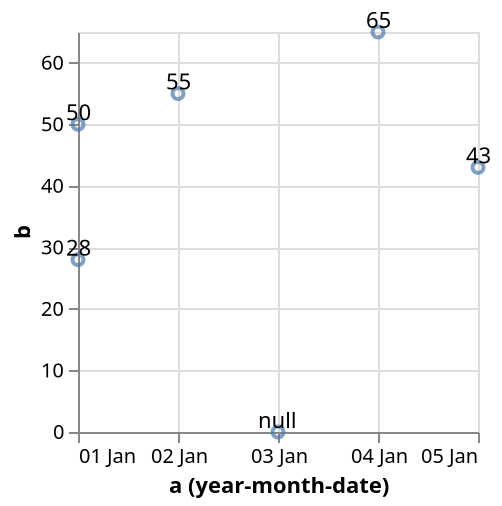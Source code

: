 {
  "$schema": "https://vega.github.io/schema/vega/v5.json",
  "background": "white",
  "padding": 5,
  "width": 200,
  "height": 200,
  "style": "cell",
  "data": [
    {
      "name": "source_0",
      "values": [
        {"a": "Jan 1, 2000", "b": 28},
        {"a": "Jan 2, 2000", "b": 55},
        {"a": "Jan 3, 2000", "b": null},
        {"a": "Jan 4, 2000", "b": 65},
        {"a": "Jan 5, 2000", "b": 43},
        {"a": null, "b": 50}
      ]
    },
    {
      "name": "data_0",
      "source": "source_0",
      "transform": [
        {"type": "formula", "expr": "toDate(datum[\"a\"])", "as": "a"},
        {
          "field": "a",
          "type": "timeunit",
          "units": ["year", "month", "date"],
          "as": ["yearmonthdate_a", "yearmonthdate_a_end"]
        }
      ]
    }
  ],
  "marks": [
    {
      "name": "layer_0_marks",
      "type": "symbol",
      "style": ["point"],
      "from": {"data": "data_0"},
      "encode": {
        "update": {
          "opacity": {"value": 0.7},
          "fill": {"value": "transparent"},
          "stroke": {"value": "#4c78a8"},
          "ariaRoleDescription": {"value": "point"},
          "description": {
            "signal": "\"a (year-month-date): \" + (!isValid(datum[\"yearmonthdate_a\"]) || !isFinite(+datum[\"yearmonthdate_a\"]) ? \"\" + datum[\"yearmonthdate_a\"] : timeFormat(datum[\"yearmonthdate_a\"], '%d %b')) + \"; b: \" + (!isValid(datum[\"b\"]) || !isFinite(+datum[\"b\"]) ? \"\" + datum[\"b\"] : format(datum[\"b\"], \"\"))"
          },
          "x": [
            {
              "test": "!isValid(datum[\"yearmonthdate_a\"]) || !isFinite(+datum[\"yearmonthdate_a\"])",
              "signal": "scale('x', domain('x')[0])"
            },
            {"scale": "x", "field": "yearmonthdate_a"}
          ],
          "y": [
            {
              "test": "!isValid(datum[\"b\"]) || !isFinite(+datum[\"b\"])",
              "scale": "y",
              "value": 0
            },
            {"scale": "y", "field": "b"}
          ]
        }
      }
    },
    {
      "name": "layer_1_marks",
      "type": "text",
      "style": ["text"],
      "from": {"data": "data_0"},
      "encode": {
        "update": {
          "baseline": {"value": "bottom"},
          "fill": {"value": "black"},
          "description": {
            "signal": "\"a (year-month-date): \" + (!isValid(datum[\"yearmonthdate_a\"]) || !isFinite(+datum[\"yearmonthdate_a\"]) ? \"\" + datum[\"yearmonthdate_a\"] : timeFormat(datum[\"yearmonthdate_a\"], '%d %b')) + \"; b: \" + (!isValid(datum[\"b\"]) || !isFinite(+datum[\"b\"]) ? \"\" + datum[\"b\"] : format(datum[\"b\"], \"\"))"
          },
          "x": [
            {
              "test": "!isValid(datum[\"yearmonthdate_a\"]) || !isFinite(+datum[\"yearmonthdate_a\"])",
              "signal": "scale('x', domain('x')[0])"
            },
            {"scale": "x", "field": "yearmonthdate_a"}
          ],
          "y": [
            {
              "test": "!isValid(datum[\"b\"]) || !isFinite(+datum[\"b\"])",
              "scale": "y",
              "value": 0
            },
            {"scale": "y", "field": "b"}
          ],
          "text": {
            "signal": "!isValid(datum[\"b\"]) || !isFinite(+datum[\"b\"]) ? \"\" + datum[\"b\"] : format(datum[\"b\"], \"\")"
          },
          "align": {"value": "center"}
        }
      }
    }
  ],
  "scales": [
    {
      "name": "x",
      "type": "time",
      "domain": {"data": "data_0", "field": "yearmonthdate_a"},
      "range": [0, {"signal": "width"}]
    },
    {
      "name": "y",
      "type": "linear",
      "domain": {"data": "data_0", "field": "b"},
      "range": [{"signal": "height"}, 0],
      "nice": true,
      "zero": true
    }
  ],
  "axes": [
    {
      "scale": "x",
      "orient": "bottom",
      "gridScale": "y",
      "grid": true,
      "tickCount": {"signal": "ceil(width/40)"},
      "tickMinStep": {
        "signal": "datetime(2001, 0, 2, 0, 0, 0, 0) - datetime(2001, 0, 1, 0, 0, 0, 0)"
      },
      "domain": false,
      "labels": false,
      "aria": false,
      "maxExtent": 0,
      "minExtent": 0,
      "ticks": false,
      "zindex": 0
    },
    {
      "scale": "y",
      "orient": "left",
      "gridScale": "x",
      "grid": true,
      "tickCount": {"signal": "ceil(height/40)"},
      "domain": false,
      "labels": false,
      "aria": false,
      "maxExtent": 0,
      "minExtent": 0,
      "ticks": false,
      "zindex": 0
    },
    {
      "scale": "x",
      "orient": "bottom",
      "grid": false,
      "title": "a (year-month-date)",
      "format": "%d %b",
      "labelFlush": true,
      "labelOverlap": true,
      "tickCount": {"signal": "ceil(width/40)"},
      "tickMinStep": {
        "signal": "datetime(2001, 0, 2, 0, 0, 0, 0) - datetime(2001, 0, 1, 0, 0, 0, 0)"
      },
      "zindex": 0
    },
    {
      "scale": "y",
      "orient": "left",
      "grid": false,
      "title": "b",
      "labelOverlap": true,
      "tickCount": {"signal": "ceil(height/40)"},
      "zindex": 0
    }
  ]
}
